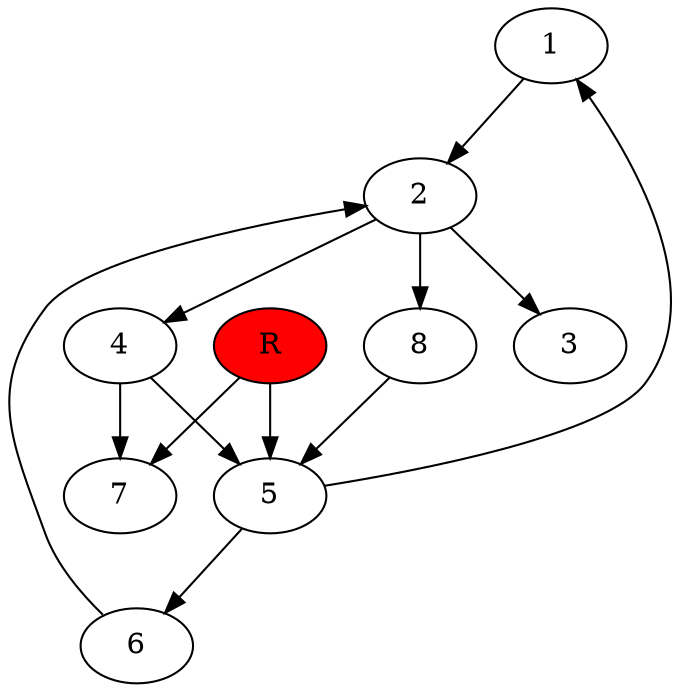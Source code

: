 digraph prb609 {
	1
	2
	3
	4
	5
	6
	7
	8
	R [fillcolor="#ff0000" style=filled]
	1 -> 2
	2 -> 3
	2 -> 4
	2 -> 8
	4 -> 5
	4 -> 7
	5 -> 1
	5 -> 6
	6 -> 2
	8 -> 5
	R -> 5
	R -> 7
}
